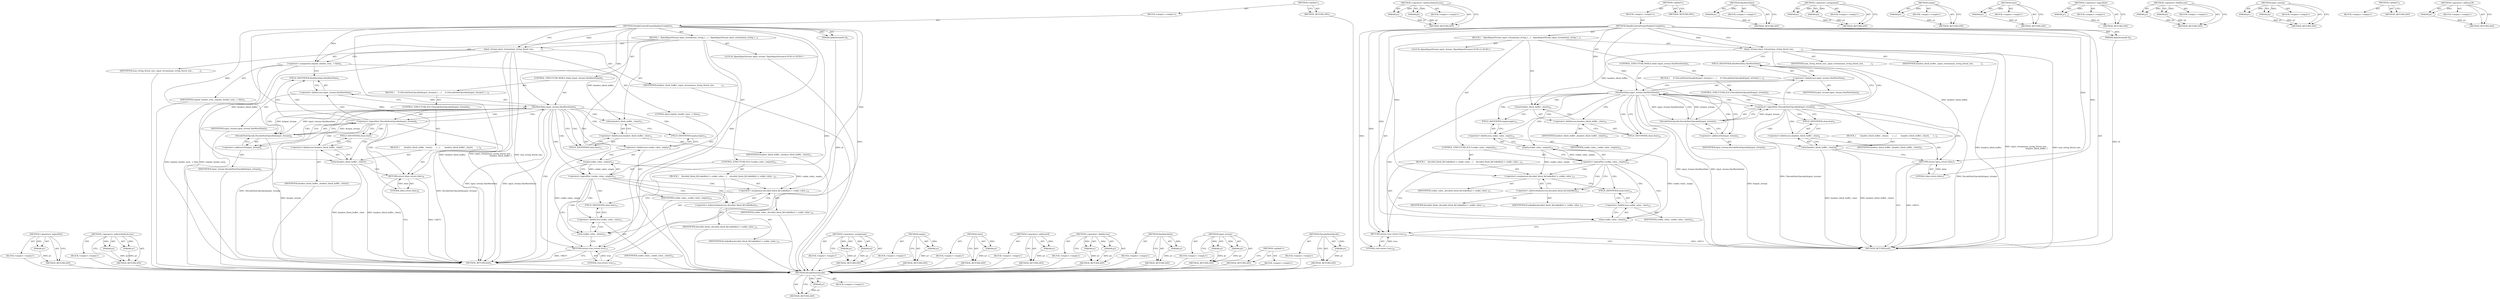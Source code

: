 digraph "DecodeNextOpcode" {
vulnerable_94 [label=<(METHOD,DecodeNextOpcode)>];
vulnerable_95 [label=<(PARAM,p1)>];
vulnerable_96 [label=<(BLOCK,&lt;empty&gt;,&lt;empty&gt;)>];
vulnerable_97 [label=<(METHOD_RETURN,ANY)>];
vulnerable_115 [label=<(METHOD,&lt;operator&gt;.indirectIndexAccess)>];
vulnerable_116 [label=<(PARAM,p1)>];
vulnerable_117 [label=<(PARAM,p2)>];
vulnerable_118 [label=<(BLOCK,&lt;empty&gt;,&lt;empty&gt;)>];
vulnerable_119 [label=<(METHOD_RETURN,ANY)>];
vulnerable_6 [label=<(METHOD,&lt;global&gt;)<SUB>1</SUB>>];
vulnerable_7 [label=<(BLOCK,&lt;empty&gt;,&lt;empty&gt;)<SUB>1</SUB>>];
vulnerable_8 [label=<(METHOD,HandleControlFrameHeadersComplete)<SUB>1</SUB>>];
vulnerable_9 [label=<(PARAM,SpdyStreamId id)<SUB>1</SUB>>];
vulnerable_10 [label=<(BLOCK,{
   HpackInputStream input_stream(max_string_l...,{
   HpackInputStream input_stream(max_string_l...)<SUB>1</SUB>>];
vulnerable_11 [label="<(LOCAL,HpackInputStream input_stream: HpackInputStream)<SUB>2</SUB>>"];
vulnerable_12 [label=<(input_stream,input_stream(max_string_literal_size_,
        ...)<SUB>2</SUB>>];
vulnerable_13 [label=<(IDENTIFIER,max_string_literal_size_,input_stream(max_string_literal_size_,
        ...)<SUB>2</SUB>>];
vulnerable_14 [label=<(IDENTIFIER,headers_block_buffer_,input_stream(max_string_literal_size_,
        ...)<SUB>3</SUB>>];
vulnerable_15 [label=<(CONTROL_STRUCTURE,WHILE,while (input_stream.HasMoreData()))<SUB>4</SUB>>];
vulnerable_16 [label=<(HasMoreData,input_stream.HasMoreData())<SUB>4</SUB>>];
vulnerable_17 [label=<(&lt;operator&gt;.fieldAccess,input_stream.HasMoreData)<SUB>4</SUB>>];
vulnerable_18 [label=<(IDENTIFIER,input_stream,input_stream.HasMoreData())<SUB>4</SUB>>];
vulnerable_19 [label=<(FIELD_IDENTIFIER,HasMoreData,HasMoreData)<SUB>4</SUB>>];
vulnerable_20 [label=<(BLOCK,{
     if (!DecodeNextOpcode(&amp;input_stream)) {
...,{
     if (!DecodeNextOpcode(&amp;input_stream)) {
...)<SUB>4</SUB>>];
vulnerable_21 [label=<(CONTROL_STRUCTURE,IF,if (!DecodeNextOpcode(&amp;input_stream)))<SUB>5</SUB>>];
vulnerable_22 [label=<(&lt;operator&gt;.logicalNot,!DecodeNextOpcode(&amp;input_stream))<SUB>5</SUB>>];
vulnerable_23 [label=<(DecodeNextOpcode,DecodeNextOpcode(&amp;input_stream))<SUB>5</SUB>>];
vulnerable_24 [label=<(&lt;operator&gt;.addressOf,&amp;input_stream)<SUB>5</SUB>>];
vulnerable_25 [label=<(IDENTIFIER,input_stream,DecodeNextOpcode(&amp;input_stream))<SUB>5</SUB>>];
vulnerable_26 [label=<(BLOCK,{
       headers_block_buffer_.clear();
      r...,{
       headers_block_buffer_.clear();
      r...)<SUB>5</SUB>>];
vulnerable_27 [label=<(clear,headers_block_buffer_.clear())<SUB>6</SUB>>];
vulnerable_28 [label=<(&lt;operator&gt;.fieldAccess,headers_block_buffer_.clear)<SUB>6</SUB>>];
vulnerable_29 [label=<(IDENTIFIER,headers_block_buffer_,headers_block_buffer_.clear())<SUB>6</SUB>>];
vulnerable_30 [label=<(FIELD_IDENTIFIER,clear,clear)<SUB>6</SUB>>];
vulnerable_31 [label=<(RETURN,return false;,return false;)<SUB>7</SUB>>];
vulnerable_32 [label=<(LITERAL,false,return false;)<SUB>7</SUB>>];
vulnerable_33 [label=<(clear,headers_block_buffer_.clear())<SUB>10</SUB>>];
vulnerable_34 [label=<(&lt;operator&gt;.fieldAccess,headers_block_buffer_.clear)<SUB>10</SUB>>];
vulnerable_35 [label=<(IDENTIFIER,headers_block_buffer_,headers_block_buffer_.clear())<SUB>10</SUB>>];
vulnerable_36 [label=<(FIELD_IDENTIFIER,clear,clear)<SUB>10</SUB>>];
vulnerable_37 [label=<(CONTROL_STRUCTURE,IF,if (!cookie_value_.empty()))<SUB>12</SUB>>];
vulnerable_38 [label=<(&lt;operator&gt;.logicalNot,!cookie_value_.empty())<SUB>12</SUB>>];
vulnerable_39 [label=<(empty,cookie_value_.empty())<SUB>12</SUB>>];
vulnerable_40 [label=<(&lt;operator&gt;.fieldAccess,cookie_value_.empty)<SUB>12</SUB>>];
vulnerable_41 [label=<(IDENTIFIER,cookie_value_,cookie_value_.empty())<SUB>12</SUB>>];
vulnerable_42 [label=<(FIELD_IDENTIFIER,empty,empty)<SUB>12</SUB>>];
vulnerable_43 [label=<(BLOCK,{
    decoded_block_[kCookieKey] = cookie_value...,{
    decoded_block_[kCookieKey] = cookie_value...)<SUB>12</SUB>>];
vulnerable_44 [label=<(&lt;operator&gt;.assignment,decoded_block_[kCookieKey] = cookie_value_)<SUB>13</SUB>>];
vulnerable_45 [label=<(&lt;operator&gt;.indirectIndexAccess,decoded_block_[kCookieKey])<SUB>13</SUB>>];
vulnerable_46 [label=<(IDENTIFIER,decoded_block_,decoded_block_[kCookieKey] = cookie_value_)<SUB>13</SUB>>];
vulnerable_47 [label=<(IDENTIFIER,kCookieKey,decoded_block_[kCookieKey] = cookie_value_)<SUB>13</SUB>>];
vulnerable_48 [label=<(IDENTIFIER,cookie_value_,decoded_block_[kCookieKey] = cookie_value_)<SUB>13</SUB>>];
vulnerable_49 [label=<(clear,cookie_value_.clear())<SUB>14</SUB>>];
vulnerable_50 [label=<(&lt;operator&gt;.fieldAccess,cookie_value_.clear)<SUB>14</SUB>>];
vulnerable_51 [label=<(IDENTIFIER,cookie_value_,cookie_value_.clear())<SUB>14</SUB>>];
vulnerable_52 [label=<(FIELD_IDENTIFIER,clear,clear)<SUB>14</SUB>>];
vulnerable_53 [label=<(RETURN,return true;,return true;)<SUB>16</SUB>>];
vulnerable_54 [label=<(LITERAL,true,return true;)<SUB>16</SUB>>];
vulnerable_55 [label=<(METHOD_RETURN,bool)<SUB>1</SUB>>];
vulnerable_57 [label=<(METHOD_RETURN,ANY)<SUB>1</SUB>>];
vulnerable_81 [label=<(METHOD,HasMoreData)>];
vulnerable_82 [label=<(PARAM,p1)>];
vulnerable_83 [label=<(BLOCK,&lt;empty&gt;,&lt;empty&gt;)>];
vulnerable_84 [label=<(METHOD_RETURN,ANY)>];
vulnerable_110 [label=<(METHOD,&lt;operator&gt;.assignment)>];
vulnerable_111 [label=<(PARAM,p1)>];
vulnerable_112 [label=<(PARAM,p2)>];
vulnerable_113 [label=<(BLOCK,&lt;empty&gt;,&lt;empty&gt;)>];
vulnerable_114 [label=<(METHOD_RETURN,ANY)>];
vulnerable_106 [label=<(METHOD,empty)>];
vulnerable_107 [label=<(PARAM,p1)>];
vulnerable_108 [label=<(BLOCK,&lt;empty&gt;,&lt;empty&gt;)>];
vulnerable_109 [label=<(METHOD_RETURN,ANY)>];
vulnerable_102 [label=<(METHOD,clear)>];
vulnerable_103 [label=<(PARAM,p1)>];
vulnerable_104 [label=<(BLOCK,&lt;empty&gt;,&lt;empty&gt;)>];
vulnerable_105 [label=<(METHOD_RETURN,ANY)>];
vulnerable_90 [label=<(METHOD,&lt;operator&gt;.logicalNot)>];
vulnerable_91 [label=<(PARAM,p1)>];
vulnerable_92 [label=<(BLOCK,&lt;empty&gt;,&lt;empty&gt;)>];
vulnerable_93 [label=<(METHOD_RETURN,ANY)>];
vulnerable_85 [label=<(METHOD,&lt;operator&gt;.fieldAccess)>];
vulnerable_86 [label=<(PARAM,p1)>];
vulnerable_87 [label=<(PARAM,p2)>];
vulnerable_88 [label=<(BLOCK,&lt;empty&gt;,&lt;empty&gt;)>];
vulnerable_89 [label=<(METHOD_RETURN,ANY)>];
vulnerable_76 [label=<(METHOD,input_stream)>];
vulnerable_77 [label=<(PARAM,p1)>];
vulnerable_78 [label=<(PARAM,p2)>];
vulnerable_79 [label=<(BLOCK,&lt;empty&gt;,&lt;empty&gt;)>];
vulnerable_80 [label=<(METHOD_RETURN,ANY)>];
vulnerable_70 [label=<(METHOD,&lt;global&gt;)<SUB>1</SUB>>];
vulnerable_71 [label=<(BLOCK,&lt;empty&gt;,&lt;empty&gt;)>];
vulnerable_72 [label=<(METHOD_RETURN,ANY)>];
vulnerable_98 [label=<(METHOD,&lt;operator&gt;.addressOf)>];
vulnerable_99 [label=<(PARAM,p1)>];
vulnerable_100 [label=<(BLOCK,&lt;empty&gt;,&lt;empty&gt;)>];
vulnerable_101 [label=<(METHOD_RETURN,ANY)>];
fixed_98 [label=<(METHOD,&lt;operator&gt;.logicalNot)>];
fixed_99 [label=<(PARAM,p1)>];
fixed_100 [label=<(BLOCK,&lt;empty&gt;,&lt;empty&gt;)>];
fixed_101 [label=<(METHOD_RETURN,ANY)>];
fixed_118 [label=<(METHOD,&lt;operator&gt;.indirectIndexAccess)>];
fixed_119 [label=<(PARAM,p1)>];
fixed_120 [label=<(PARAM,p2)>];
fixed_121 [label=<(BLOCK,&lt;empty&gt;,&lt;empty&gt;)>];
fixed_122 [label=<(METHOD_RETURN,ANY)>];
fixed_6 [label=<(METHOD,&lt;global&gt;)<SUB>1</SUB>>];
fixed_7 [label=<(BLOCK,&lt;empty&gt;,&lt;empty&gt;)<SUB>1</SUB>>];
fixed_8 [label=<(METHOD,HandleControlFrameHeadersComplete)<SUB>1</SUB>>];
fixed_9 [label=<(PARAM,SpdyStreamId id)<SUB>1</SUB>>];
fixed_10 [label=<(BLOCK,{
   HpackInputStream input_stream(max_string_l...,{
   HpackInputStream input_stream(max_string_l...)<SUB>1</SUB>>];
fixed_11 [label="<(LOCAL,HpackInputStream input_stream: HpackInputStream)<SUB>2</SUB>>"];
fixed_12 [label=<(input_stream,input_stream(max_string_literal_size_,
        ...)<SUB>2</SUB>>];
fixed_13 [label=<(IDENTIFIER,max_string_literal_size_,input_stream(max_string_literal_size_,
        ...)<SUB>2</SUB>>];
fixed_14 [label=<(IDENTIFIER,headers_block_buffer_,input_stream(max_string_literal_size_,
        ...)<SUB>3</SUB>>];
fixed_15 [label=<(&lt;operator&gt;.assignment,regular_header_seen_ = false)<SUB>4</SUB>>];
fixed_16 [label=<(IDENTIFIER,regular_header_seen_,regular_header_seen_ = false)<SUB>4</SUB>>];
fixed_17 [label=<(LITERAL,false,regular_header_seen_ = false)<SUB>4</SUB>>];
fixed_18 [label=<(CONTROL_STRUCTURE,WHILE,while (input_stream.HasMoreData()))<SUB>5</SUB>>];
fixed_19 [label=<(HasMoreData,input_stream.HasMoreData())<SUB>5</SUB>>];
fixed_20 [label=<(&lt;operator&gt;.fieldAccess,input_stream.HasMoreData)<SUB>5</SUB>>];
fixed_21 [label=<(IDENTIFIER,input_stream,input_stream.HasMoreData())<SUB>5</SUB>>];
fixed_22 [label=<(FIELD_IDENTIFIER,HasMoreData,HasMoreData)<SUB>5</SUB>>];
fixed_23 [label=<(BLOCK,{
     if (!DecodeNextOpcode(&amp;input_stream)) {
...,{
     if (!DecodeNextOpcode(&amp;input_stream)) {
...)<SUB>5</SUB>>];
fixed_24 [label=<(CONTROL_STRUCTURE,IF,if (!DecodeNextOpcode(&amp;input_stream)))<SUB>6</SUB>>];
fixed_25 [label=<(&lt;operator&gt;.logicalNot,!DecodeNextOpcode(&amp;input_stream))<SUB>6</SUB>>];
fixed_26 [label=<(DecodeNextOpcode,DecodeNextOpcode(&amp;input_stream))<SUB>6</SUB>>];
fixed_27 [label=<(&lt;operator&gt;.addressOf,&amp;input_stream)<SUB>6</SUB>>];
fixed_28 [label=<(IDENTIFIER,input_stream,DecodeNextOpcode(&amp;input_stream))<SUB>6</SUB>>];
fixed_29 [label=<(BLOCK,{
       headers_block_buffer_.clear();
      r...,{
       headers_block_buffer_.clear();
      r...)<SUB>6</SUB>>];
fixed_30 [label=<(clear,headers_block_buffer_.clear())<SUB>7</SUB>>];
fixed_31 [label=<(&lt;operator&gt;.fieldAccess,headers_block_buffer_.clear)<SUB>7</SUB>>];
fixed_32 [label=<(IDENTIFIER,headers_block_buffer_,headers_block_buffer_.clear())<SUB>7</SUB>>];
fixed_33 [label=<(FIELD_IDENTIFIER,clear,clear)<SUB>7</SUB>>];
fixed_34 [label=<(RETURN,return false;,return false;)<SUB>8</SUB>>];
fixed_35 [label=<(LITERAL,false,return false;)<SUB>8</SUB>>];
fixed_36 [label=<(clear,headers_block_buffer_.clear())<SUB>11</SUB>>];
fixed_37 [label=<(&lt;operator&gt;.fieldAccess,headers_block_buffer_.clear)<SUB>11</SUB>>];
fixed_38 [label=<(IDENTIFIER,headers_block_buffer_,headers_block_buffer_.clear())<SUB>11</SUB>>];
fixed_39 [label=<(FIELD_IDENTIFIER,clear,clear)<SUB>11</SUB>>];
fixed_40 [label=<(CONTROL_STRUCTURE,IF,if (!cookie_value_.empty()))<SUB>13</SUB>>];
fixed_41 [label=<(&lt;operator&gt;.logicalNot,!cookie_value_.empty())<SUB>13</SUB>>];
fixed_42 [label=<(empty,cookie_value_.empty())<SUB>13</SUB>>];
fixed_43 [label=<(&lt;operator&gt;.fieldAccess,cookie_value_.empty)<SUB>13</SUB>>];
fixed_44 [label=<(IDENTIFIER,cookie_value_,cookie_value_.empty())<SUB>13</SUB>>];
fixed_45 [label=<(FIELD_IDENTIFIER,empty,empty)<SUB>13</SUB>>];
fixed_46 [label=<(BLOCK,{
    decoded_block_[kCookieKey] = cookie_value...,{
    decoded_block_[kCookieKey] = cookie_value...)<SUB>13</SUB>>];
fixed_47 [label=<(&lt;operator&gt;.assignment,decoded_block_[kCookieKey] = cookie_value_)<SUB>14</SUB>>];
fixed_48 [label=<(&lt;operator&gt;.indirectIndexAccess,decoded_block_[kCookieKey])<SUB>14</SUB>>];
fixed_49 [label=<(IDENTIFIER,decoded_block_,decoded_block_[kCookieKey] = cookie_value_)<SUB>14</SUB>>];
fixed_50 [label=<(IDENTIFIER,kCookieKey,decoded_block_[kCookieKey] = cookie_value_)<SUB>14</SUB>>];
fixed_51 [label=<(IDENTIFIER,cookie_value_,decoded_block_[kCookieKey] = cookie_value_)<SUB>14</SUB>>];
fixed_52 [label=<(clear,cookie_value_.clear())<SUB>15</SUB>>];
fixed_53 [label=<(&lt;operator&gt;.fieldAccess,cookie_value_.clear)<SUB>15</SUB>>];
fixed_54 [label=<(IDENTIFIER,cookie_value_,cookie_value_.clear())<SUB>15</SUB>>];
fixed_55 [label=<(FIELD_IDENTIFIER,clear,clear)<SUB>15</SUB>>];
fixed_56 [label=<(RETURN,return true;,return true;)<SUB>17</SUB>>];
fixed_57 [label=<(LITERAL,true,return true;)<SUB>17</SUB>>];
fixed_58 [label=<(METHOD_RETURN,bool)<SUB>1</SUB>>];
fixed_60 [label=<(METHOD_RETURN,ANY)<SUB>1</SUB>>];
fixed_84 [label=<(METHOD,&lt;operator&gt;.assignment)>];
fixed_85 [label=<(PARAM,p1)>];
fixed_86 [label=<(PARAM,p2)>];
fixed_87 [label=<(BLOCK,&lt;empty&gt;,&lt;empty&gt;)>];
fixed_88 [label=<(METHOD_RETURN,ANY)>];
fixed_114 [label=<(METHOD,empty)>];
fixed_115 [label=<(PARAM,p1)>];
fixed_116 [label=<(BLOCK,&lt;empty&gt;,&lt;empty&gt;)>];
fixed_117 [label=<(METHOD_RETURN,ANY)>];
fixed_110 [label=<(METHOD,clear)>];
fixed_111 [label=<(PARAM,p1)>];
fixed_112 [label=<(BLOCK,&lt;empty&gt;,&lt;empty&gt;)>];
fixed_113 [label=<(METHOD_RETURN,ANY)>];
fixed_106 [label=<(METHOD,&lt;operator&gt;.addressOf)>];
fixed_107 [label=<(PARAM,p1)>];
fixed_108 [label=<(BLOCK,&lt;empty&gt;,&lt;empty&gt;)>];
fixed_109 [label=<(METHOD_RETURN,ANY)>];
fixed_93 [label=<(METHOD,&lt;operator&gt;.fieldAccess)>];
fixed_94 [label=<(PARAM,p1)>];
fixed_95 [label=<(PARAM,p2)>];
fixed_96 [label=<(BLOCK,&lt;empty&gt;,&lt;empty&gt;)>];
fixed_97 [label=<(METHOD_RETURN,ANY)>];
fixed_89 [label=<(METHOD,HasMoreData)>];
fixed_90 [label=<(PARAM,p1)>];
fixed_91 [label=<(BLOCK,&lt;empty&gt;,&lt;empty&gt;)>];
fixed_92 [label=<(METHOD_RETURN,ANY)>];
fixed_79 [label=<(METHOD,input_stream)>];
fixed_80 [label=<(PARAM,p1)>];
fixed_81 [label=<(PARAM,p2)>];
fixed_82 [label=<(BLOCK,&lt;empty&gt;,&lt;empty&gt;)>];
fixed_83 [label=<(METHOD_RETURN,ANY)>];
fixed_73 [label=<(METHOD,&lt;global&gt;)<SUB>1</SUB>>];
fixed_74 [label=<(BLOCK,&lt;empty&gt;,&lt;empty&gt;)>];
fixed_75 [label=<(METHOD_RETURN,ANY)>];
fixed_102 [label=<(METHOD,DecodeNextOpcode)>];
fixed_103 [label=<(PARAM,p1)>];
fixed_104 [label=<(BLOCK,&lt;empty&gt;,&lt;empty&gt;)>];
fixed_105 [label=<(METHOD_RETURN,ANY)>];
vulnerable_94 -> vulnerable_95  [key=0, label="AST: "];
vulnerable_94 -> vulnerable_95  [key=1, label="DDG: "];
vulnerable_94 -> vulnerable_96  [key=0, label="AST: "];
vulnerable_94 -> vulnerable_97  [key=0, label="AST: "];
vulnerable_94 -> vulnerable_97  [key=1, label="CFG: "];
vulnerable_95 -> vulnerable_97  [key=0, label="DDG: p1"];
vulnerable_115 -> vulnerable_116  [key=0, label="AST: "];
vulnerable_115 -> vulnerable_116  [key=1, label="DDG: "];
vulnerable_115 -> vulnerable_118  [key=0, label="AST: "];
vulnerable_115 -> vulnerable_117  [key=0, label="AST: "];
vulnerable_115 -> vulnerable_117  [key=1, label="DDG: "];
vulnerable_115 -> vulnerable_119  [key=0, label="AST: "];
vulnerable_115 -> vulnerable_119  [key=1, label="CFG: "];
vulnerable_116 -> vulnerable_119  [key=0, label="DDG: p1"];
vulnerable_117 -> vulnerable_119  [key=0, label="DDG: p2"];
vulnerable_6 -> vulnerable_7  [key=0, label="AST: "];
vulnerable_6 -> vulnerable_57  [key=0, label="AST: "];
vulnerable_6 -> vulnerable_57  [key=1, label="CFG: "];
vulnerable_7 -> vulnerable_8  [key=0, label="AST: "];
vulnerable_8 -> vulnerable_9  [key=0, label="AST: "];
vulnerable_8 -> vulnerable_9  [key=1, label="DDG: "];
vulnerable_8 -> vulnerable_10  [key=0, label="AST: "];
vulnerable_8 -> vulnerable_55  [key=0, label="AST: "];
vulnerable_8 -> vulnerable_12  [key=0, label="CFG: "];
vulnerable_8 -> vulnerable_12  [key=1, label="DDG: "];
vulnerable_8 -> vulnerable_53  [key=0, label="DDG: "];
vulnerable_8 -> vulnerable_54  [key=0, label="DDG: "];
vulnerable_8 -> vulnerable_16  [key=0, label="DDG: "];
vulnerable_8 -> vulnerable_44  [key=0, label="DDG: "];
vulnerable_8 -> vulnerable_49  [key=0, label="DDG: "];
vulnerable_8 -> vulnerable_31  [key=0, label="DDG: "];
vulnerable_8 -> vulnerable_23  [key=0, label="DDG: "];
vulnerable_8 -> vulnerable_32  [key=0, label="DDG: "];
vulnerable_9 -> vulnerable_55  [key=0, label="DDG: id"];
vulnerable_10 -> vulnerable_11  [key=0, label="AST: "];
vulnerable_10 -> vulnerable_12  [key=0, label="AST: "];
vulnerable_10 -> vulnerable_15  [key=0, label="AST: "];
vulnerable_10 -> vulnerable_33  [key=0, label="AST: "];
vulnerable_10 -> vulnerable_37  [key=0, label="AST: "];
vulnerable_10 -> vulnerable_53  [key=0, label="AST: "];
vulnerable_12 -> vulnerable_13  [key=0, label="AST: "];
vulnerable_12 -> vulnerable_14  [key=0, label="AST: "];
vulnerable_12 -> vulnerable_19  [key=0, label="CFG: "];
vulnerable_12 -> vulnerable_55  [key=0, label="DDG: headers_block_buffer_"];
vulnerable_12 -> vulnerable_55  [key=1, label="DDG: input_stream(max_string_literal_size_,
                                 headers_block_buffer_)"];
vulnerable_12 -> vulnerable_55  [key=2, label="DDG: max_string_literal_size_"];
vulnerable_12 -> vulnerable_33  [key=0, label="DDG: headers_block_buffer_"];
vulnerable_12 -> vulnerable_27  [key=0, label="DDG: headers_block_buffer_"];
vulnerable_15 -> vulnerable_16  [key=0, label="AST: "];
vulnerable_15 -> vulnerable_20  [key=0, label="AST: "];
vulnerable_16 -> vulnerable_17  [key=0, label="AST: "];
vulnerable_16 -> vulnerable_24  [key=0, label="CFG: "];
vulnerable_16 -> vulnerable_24  [key=1, label="CDG: "];
vulnerable_16 -> vulnerable_36  [key=0, label="CFG: "];
vulnerable_16 -> vulnerable_36  [key=1, label="CDG: "];
vulnerable_16 -> vulnerable_55  [key=0, label="DDG: input_stream.HasMoreData"];
vulnerable_16 -> vulnerable_55  [key=1, label="DDG: input_stream.HasMoreData()"];
vulnerable_16 -> vulnerable_23  [key=0, label="DDG: input_stream.HasMoreData"];
vulnerable_16 -> vulnerable_23  [key=1, label="CDG: "];
vulnerable_16 -> vulnerable_34  [key=0, label="CDG: "];
vulnerable_16 -> vulnerable_33  [key=0, label="CDG: "];
vulnerable_16 -> vulnerable_42  [key=0, label="CDG: "];
vulnerable_16 -> vulnerable_53  [key=0, label="CDG: "];
vulnerable_16 -> vulnerable_38  [key=0, label="CDG: "];
vulnerable_16 -> vulnerable_22  [key=0, label="CDG: "];
vulnerable_16 -> vulnerable_40  [key=0, label="CDG: "];
vulnerable_16 -> vulnerable_39  [key=0, label="CDG: "];
vulnerable_17 -> vulnerable_18  [key=0, label="AST: "];
vulnerable_17 -> vulnerable_19  [key=0, label="AST: "];
vulnerable_17 -> vulnerable_16  [key=0, label="CFG: "];
vulnerable_19 -> vulnerable_17  [key=0, label="CFG: "];
vulnerable_20 -> vulnerable_21  [key=0, label="AST: "];
vulnerable_21 -> vulnerable_22  [key=0, label="AST: "];
vulnerable_21 -> vulnerable_26  [key=0, label="AST: "];
vulnerable_22 -> vulnerable_23  [key=0, label="AST: "];
vulnerable_22 -> vulnerable_19  [key=0, label="CFG: "];
vulnerable_22 -> vulnerable_19  [key=1, label="CDG: "];
vulnerable_22 -> vulnerable_30  [key=0, label="CFG: "];
vulnerable_22 -> vulnerable_30  [key=1, label="CDG: "];
vulnerable_22 -> vulnerable_55  [key=0, label="DDG: DecodeNextOpcode(&amp;input_stream)"];
vulnerable_22 -> vulnerable_55  [key=1, label="DDG: !DecodeNextOpcode(&amp;input_stream)"];
vulnerable_22 -> vulnerable_16  [key=0, label="CDG: "];
vulnerable_22 -> vulnerable_17  [key=0, label="CDG: "];
vulnerable_22 -> vulnerable_28  [key=0, label="CDG: "];
vulnerable_22 -> vulnerable_27  [key=0, label="CDG: "];
vulnerable_22 -> vulnerable_31  [key=0, label="CDG: "];
vulnerable_23 -> vulnerable_24  [key=0, label="AST: "];
vulnerable_23 -> vulnerable_22  [key=0, label="CFG: "];
vulnerable_23 -> vulnerable_22  [key=1, label="DDG: &amp;input_stream"];
vulnerable_23 -> vulnerable_55  [key=0, label="DDG: &amp;input_stream"];
vulnerable_23 -> vulnerable_16  [key=0, label="DDG: &amp;input_stream"];
vulnerable_24 -> vulnerable_25  [key=0, label="AST: "];
vulnerable_24 -> vulnerable_23  [key=0, label="CFG: "];
vulnerable_26 -> vulnerable_27  [key=0, label="AST: "];
vulnerable_26 -> vulnerable_31  [key=0, label="AST: "];
vulnerable_27 -> vulnerable_28  [key=0, label="AST: "];
vulnerable_27 -> vulnerable_31  [key=0, label="CFG: "];
vulnerable_27 -> vulnerable_55  [key=0, label="DDG: headers_block_buffer_.clear"];
vulnerable_27 -> vulnerable_55  [key=1, label="DDG: headers_block_buffer_.clear()"];
vulnerable_28 -> vulnerable_29  [key=0, label="AST: "];
vulnerable_28 -> vulnerable_30  [key=0, label="AST: "];
vulnerable_28 -> vulnerable_27  [key=0, label="CFG: "];
vulnerable_30 -> vulnerable_28  [key=0, label="CFG: "];
vulnerable_31 -> vulnerable_32  [key=0, label="AST: "];
vulnerable_31 -> vulnerable_55  [key=0, label="CFG: "];
vulnerable_31 -> vulnerable_55  [key=1, label="DDG: &lt;RET&gt;"];
vulnerable_32 -> vulnerable_31  [key=0, label="DDG: false"];
vulnerable_33 -> vulnerable_34  [key=0, label="AST: "];
vulnerable_33 -> vulnerable_42  [key=0, label="CFG: "];
vulnerable_34 -> vulnerable_35  [key=0, label="AST: "];
vulnerable_34 -> vulnerable_36  [key=0, label="AST: "];
vulnerable_34 -> vulnerable_33  [key=0, label="CFG: "];
vulnerable_36 -> vulnerable_34  [key=0, label="CFG: "];
vulnerable_37 -> vulnerable_38  [key=0, label="AST: "];
vulnerable_37 -> vulnerable_43  [key=0, label="AST: "];
vulnerable_38 -> vulnerable_39  [key=0, label="AST: "];
vulnerable_38 -> vulnerable_45  [key=0, label="CFG: "];
vulnerable_38 -> vulnerable_45  [key=1, label="CDG: "];
vulnerable_38 -> vulnerable_53  [key=0, label="CFG: "];
vulnerable_38 -> vulnerable_49  [key=0, label="CDG: "];
vulnerable_38 -> vulnerable_52  [key=0, label="CDG: "];
vulnerable_38 -> vulnerable_50  [key=0, label="CDG: "];
vulnerable_38 -> vulnerable_44  [key=0, label="CDG: "];
vulnerable_39 -> vulnerable_40  [key=0, label="AST: "];
vulnerable_39 -> vulnerable_38  [key=0, label="CFG: "];
vulnerable_39 -> vulnerable_38  [key=1, label="DDG: cookie_value_.empty"];
vulnerable_39 -> vulnerable_44  [key=0, label="DDG: cookie_value_.empty"];
vulnerable_39 -> vulnerable_49  [key=0, label="DDG: cookie_value_.empty"];
vulnerable_40 -> vulnerable_41  [key=0, label="AST: "];
vulnerable_40 -> vulnerable_42  [key=0, label="AST: "];
vulnerable_40 -> vulnerable_39  [key=0, label="CFG: "];
vulnerable_42 -> vulnerable_40  [key=0, label="CFG: "];
vulnerable_43 -> vulnerable_44  [key=0, label="AST: "];
vulnerable_43 -> vulnerable_49  [key=0, label="AST: "];
vulnerable_44 -> vulnerable_45  [key=0, label="AST: "];
vulnerable_44 -> vulnerable_48  [key=0, label="AST: "];
vulnerable_44 -> vulnerable_52  [key=0, label="CFG: "];
vulnerable_45 -> vulnerable_46  [key=0, label="AST: "];
vulnerable_45 -> vulnerable_47  [key=0, label="AST: "];
vulnerable_45 -> vulnerable_44  [key=0, label="CFG: "];
vulnerable_49 -> vulnerable_50  [key=0, label="AST: "];
vulnerable_49 -> vulnerable_53  [key=0, label="CFG: "];
vulnerable_50 -> vulnerable_51  [key=0, label="AST: "];
vulnerable_50 -> vulnerable_52  [key=0, label="AST: "];
vulnerable_50 -> vulnerable_49  [key=0, label="CFG: "];
vulnerable_52 -> vulnerable_50  [key=0, label="CFG: "];
vulnerable_53 -> vulnerable_54  [key=0, label="AST: "];
vulnerable_53 -> vulnerable_55  [key=0, label="CFG: "];
vulnerable_53 -> vulnerable_55  [key=1, label="DDG: &lt;RET&gt;"];
vulnerable_54 -> vulnerable_53  [key=0, label="DDG: true"];
vulnerable_81 -> vulnerable_82  [key=0, label="AST: "];
vulnerable_81 -> vulnerable_82  [key=1, label="DDG: "];
vulnerable_81 -> vulnerable_83  [key=0, label="AST: "];
vulnerable_81 -> vulnerable_84  [key=0, label="AST: "];
vulnerable_81 -> vulnerable_84  [key=1, label="CFG: "];
vulnerable_82 -> vulnerable_84  [key=0, label="DDG: p1"];
vulnerable_110 -> vulnerable_111  [key=0, label="AST: "];
vulnerable_110 -> vulnerable_111  [key=1, label="DDG: "];
vulnerable_110 -> vulnerable_113  [key=0, label="AST: "];
vulnerable_110 -> vulnerable_112  [key=0, label="AST: "];
vulnerable_110 -> vulnerable_112  [key=1, label="DDG: "];
vulnerable_110 -> vulnerable_114  [key=0, label="AST: "];
vulnerable_110 -> vulnerable_114  [key=1, label="CFG: "];
vulnerable_111 -> vulnerable_114  [key=0, label="DDG: p1"];
vulnerable_112 -> vulnerable_114  [key=0, label="DDG: p2"];
vulnerable_106 -> vulnerable_107  [key=0, label="AST: "];
vulnerable_106 -> vulnerable_107  [key=1, label="DDG: "];
vulnerable_106 -> vulnerable_108  [key=0, label="AST: "];
vulnerable_106 -> vulnerable_109  [key=0, label="AST: "];
vulnerable_106 -> vulnerable_109  [key=1, label="CFG: "];
vulnerable_107 -> vulnerable_109  [key=0, label="DDG: p1"];
vulnerable_102 -> vulnerable_103  [key=0, label="AST: "];
vulnerable_102 -> vulnerable_103  [key=1, label="DDG: "];
vulnerable_102 -> vulnerable_104  [key=0, label="AST: "];
vulnerable_102 -> vulnerable_105  [key=0, label="AST: "];
vulnerable_102 -> vulnerable_105  [key=1, label="CFG: "];
vulnerable_103 -> vulnerable_105  [key=0, label="DDG: p1"];
vulnerable_90 -> vulnerable_91  [key=0, label="AST: "];
vulnerable_90 -> vulnerable_91  [key=1, label="DDG: "];
vulnerable_90 -> vulnerable_92  [key=0, label="AST: "];
vulnerable_90 -> vulnerable_93  [key=0, label="AST: "];
vulnerable_90 -> vulnerable_93  [key=1, label="CFG: "];
vulnerable_91 -> vulnerable_93  [key=0, label="DDG: p1"];
vulnerable_85 -> vulnerable_86  [key=0, label="AST: "];
vulnerable_85 -> vulnerable_86  [key=1, label="DDG: "];
vulnerable_85 -> vulnerable_88  [key=0, label="AST: "];
vulnerable_85 -> vulnerable_87  [key=0, label="AST: "];
vulnerable_85 -> vulnerable_87  [key=1, label="DDG: "];
vulnerable_85 -> vulnerable_89  [key=0, label="AST: "];
vulnerable_85 -> vulnerable_89  [key=1, label="CFG: "];
vulnerable_86 -> vulnerable_89  [key=0, label="DDG: p1"];
vulnerable_87 -> vulnerable_89  [key=0, label="DDG: p2"];
vulnerable_76 -> vulnerable_77  [key=0, label="AST: "];
vulnerable_76 -> vulnerable_77  [key=1, label="DDG: "];
vulnerable_76 -> vulnerable_79  [key=0, label="AST: "];
vulnerable_76 -> vulnerable_78  [key=0, label="AST: "];
vulnerable_76 -> vulnerable_78  [key=1, label="DDG: "];
vulnerable_76 -> vulnerable_80  [key=0, label="AST: "];
vulnerable_76 -> vulnerable_80  [key=1, label="CFG: "];
vulnerable_77 -> vulnerable_80  [key=0, label="DDG: p1"];
vulnerable_78 -> vulnerable_80  [key=0, label="DDG: p2"];
vulnerable_70 -> vulnerable_71  [key=0, label="AST: "];
vulnerable_70 -> vulnerable_72  [key=0, label="AST: "];
vulnerable_70 -> vulnerable_72  [key=1, label="CFG: "];
vulnerable_98 -> vulnerable_99  [key=0, label="AST: "];
vulnerable_98 -> vulnerable_99  [key=1, label="DDG: "];
vulnerable_98 -> vulnerable_100  [key=0, label="AST: "];
vulnerable_98 -> vulnerable_101  [key=0, label="AST: "];
vulnerable_98 -> vulnerable_101  [key=1, label="CFG: "];
vulnerable_99 -> vulnerable_101  [key=0, label="DDG: p1"];
fixed_98 -> fixed_99  [key=0, label="AST: "];
fixed_98 -> fixed_99  [key=1, label="DDG: "];
fixed_98 -> fixed_100  [key=0, label="AST: "];
fixed_98 -> fixed_101  [key=0, label="AST: "];
fixed_98 -> fixed_101  [key=1, label="CFG: "];
fixed_99 -> fixed_101  [key=0, label="DDG: p1"];
fixed_100 -> vulnerable_94  [key=0];
fixed_101 -> vulnerable_94  [key=0];
fixed_118 -> fixed_119  [key=0, label="AST: "];
fixed_118 -> fixed_119  [key=1, label="DDG: "];
fixed_118 -> fixed_121  [key=0, label="AST: "];
fixed_118 -> fixed_120  [key=0, label="AST: "];
fixed_118 -> fixed_120  [key=1, label="DDG: "];
fixed_118 -> fixed_122  [key=0, label="AST: "];
fixed_118 -> fixed_122  [key=1, label="CFG: "];
fixed_119 -> fixed_122  [key=0, label="DDG: p1"];
fixed_120 -> fixed_122  [key=0, label="DDG: p2"];
fixed_121 -> vulnerable_94  [key=0];
fixed_122 -> vulnerable_94  [key=0];
fixed_6 -> fixed_7  [key=0, label="AST: "];
fixed_6 -> fixed_60  [key=0, label="AST: "];
fixed_6 -> fixed_60  [key=1, label="CFG: "];
fixed_7 -> fixed_8  [key=0, label="AST: "];
fixed_8 -> fixed_9  [key=0, label="AST: "];
fixed_8 -> fixed_9  [key=1, label="DDG: "];
fixed_8 -> fixed_10  [key=0, label="AST: "];
fixed_8 -> fixed_58  [key=0, label="AST: "];
fixed_8 -> fixed_12  [key=0, label="CFG: "];
fixed_8 -> fixed_12  [key=1, label="DDG: "];
fixed_8 -> fixed_15  [key=0, label="DDG: "];
fixed_8 -> fixed_56  [key=0, label="DDG: "];
fixed_8 -> fixed_57  [key=0, label="DDG: "];
fixed_8 -> fixed_19  [key=0, label="DDG: "];
fixed_8 -> fixed_47  [key=0, label="DDG: "];
fixed_8 -> fixed_52  [key=0, label="DDG: "];
fixed_8 -> fixed_34  [key=0, label="DDG: "];
fixed_8 -> fixed_26  [key=0, label="DDG: "];
fixed_8 -> fixed_35  [key=0, label="DDG: "];
fixed_9 -> fixed_58  [key=0, label="DDG: id"];
fixed_10 -> fixed_11  [key=0, label="AST: "];
fixed_10 -> fixed_12  [key=0, label="AST: "];
fixed_10 -> fixed_15  [key=0, label="AST: "];
fixed_10 -> fixed_18  [key=0, label="AST: "];
fixed_10 -> fixed_36  [key=0, label="AST: "];
fixed_10 -> fixed_40  [key=0, label="AST: "];
fixed_10 -> fixed_56  [key=0, label="AST: "];
fixed_11 -> vulnerable_94  [key=0];
fixed_12 -> fixed_13  [key=0, label="AST: "];
fixed_12 -> fixed_14  [key=0, label="AST: "];
fixed_12 -> fixed_15  [key=0, label="CFG: "];
fixed_12 -> fixed_58  [key=0, label="DDG: headers_block_buffer_"];
fixed_12 -> fixed_58  [key=1, label="DDG: input_stream(max_string_literal_size_,
                                 headers_block_buffer_)"];
fixed_12 -> fixed_58  [key=2, label="DDG: max_string_literal_size_"];
fixed_12 -> fixed_36  [key=0, label="DDG: headers_block_buffer_"];
fixed_12 -> fixed_30  [key=0, label="DDG: headers_block_buffer_"];
fixed_13 -> vulnerable_94  [key=0];
fixed_14 -> vulnerable_94  [key=0];
fixed_15 -> fixed_16  [key=0, label="AST: "];
fixed_15 -> fixed_17  [key=0, label="AST: "];
fixed_15 -> fixed_22  [key=0, label="CFG: "];
fixed_15 -> fixed_58  [key=0, label="DDG: regular_header_seen_ = false"];
fixed_15 -> fixed_58  [key=1, label="DDG: regular_header_seen_"];
fixed_16 -> vulnerable_94  [key=0];
fixed_17 -> vulnerable_94  [key=0];
fixed_18 -> fixed_19  [key=0, label="AST: "];
fixed_18 -> fixed_23  [key=0, label="AST: "];
fixed_19 -> fixed_20  [key=0, label="AST: "];
fixed_19 -> fixed_27  [key=0, label="CFG: "];
fixed_19 -> fixed_27  [key=1, label="CDG: "];
fixed_19 -> fixed_39  [key=0, label="CFG: "];
fixed_19 -> fixed_39  [key=1, label="CDG: "];
fixed_19 -> fixed_58  [key=0, label="DDG: input_stream.HasMoreData"];
fixed_19 -> fixed_58  [key=1, label="DDG: input_stream.HasMoreData()"];
fixed_19 -> fixed_26  [key=0, label="DDG: input_stream.HasMoreData"];
fixed_19 -> fixed_26  [key=1, label="CDG: "];
fixed_19 -> fixed_42  [key=0, label="CDG: "];
fixed_19 -> fixed_36  [key=0, label="CDG: "];
fixed_19 -> fixed_37  [key=0, label="CDG: "];
fixed_19 -> fixed_25  [key=0, label="CDG: "];
fixed_19 -> fixed_56  [key=0, label="CDG: "];
fixed_19 -> fixed_41  [key=0, label="CDG: "];
fixed_19 -> fixed_45  [key=0, label="CDG: "];
fixed_19 -> fixed_43  [key=0, label="CDG: "];
fixed_20 -> fixed_21  [key=0, label="AST: "];
fixed_20 -> fixed_22  [key=0, label="AST: "];
fixed_20 -> fixed_19  [key=0, label="CFG: "];
fixed_21 -> vulnerable_94  [key=0];
fixed_22 -> fixed_20  [key=0, label="CFG: "];
fixed_23 -> fixed_24  [key=0, label="AST: "];
fixed_24 -> fixed_25  [key=0, label="AST: "];
fixed_24 -> fixed_29  [key=0, label="AST: "];
fixed_25 -> fixed_26  [key=0, label="AST: "];
fixed_25 -> fixed_22  [key=0, label="CFG: "];
fixed_25 -> fixed_22  [key=1, label="CDG: "];
fixed_25 -> fixed_33  [key=0, label="CFG: "];
fixed_25 -> fixed_33  [key=1, label="CDG: "];
fixed_25 -> fixed_58  [key=0, label="DDG: DecodeNextOpcode(&amp;input_stream)"];
fixed_25 -> fixed_58  [key=1, label="DDG: !DecodeNextOpcode(&amp;input_stream)"];
fixed_25 -> fixed_30  [key=0, label="CDG: "];
fixed_25 -> fixed_34  [key=0, label="CDG: "];
fixed_25 -> fixed_19  [key=0, label="CDG: "];
fixed_25 -> fixed_20  [key=0, label="CDG: "];
fixed_25 -> fixed_31  [key=0, label="CDG: "];
fixed_26 -> fixed_27  [key=0, label="AST: "];
fixed_26 -> fixed_25  [key=0, label="CFG: "];
fixed_26 -> fixed_25  [key=1, label="DDG: &amp;input_stream"];
fixed_26 -> fixed_58  [key=0, label="DDG: &amp;input_stream"];
fixed_26 -> fixed_19  [key=0, label="DDG: &amp;input_stream"];
fixed_27 -> fixed_28  [key=0, label="AST: "];
fixed_27 -> fixed_26  [key=0, label="CFG: "];
fixed_28 -> vulnerable_94  [key=0];
fixed_29 -> fixed_30  [key=0, label="AST: "];
fixed_29 -> fixed_34  [key=0, label="AST: "];
fixed_30 -> fixed_31  [key=0, label="AST: "];
fixed_30 -> fixed_34  [key=0, label="CFG: "];
fixed_30 -> fixed_58  [key=0, label="DDG: headers_block_buffer_.clear"];
fixed_30 -> fixed_58  [key=1, label="DDG: headers_block_buffer_.clear()"];
fixed_31 -> fixed_32  [key=0, label="AST: "];
fixed_31 -> fixed_33  [key=0, label="AST: "];
fixed_31 -> fixed_30  [key=0, label="CFG: "];
fixed_32 -> vulnerable_94  [key=0];
fixed_33 -> fixed_31  [key=0, label="CFG: "];
fixed_34 -> fixed_35  [key=0, label="AST: "];
fixed_34 -> fixed_58  [key=0, label="CFG: "];
fixed_34 -> fixed_58  [key=1, label="DDG: &lt;RET&gt;"];
fixed_35 -> fixed_34  [key=0, label="DDG: false"];
fixed_36 -> fixed_37  [key=0, label="AST: "];
fixed_36 -> fixed_45  [key=0, label="CFG: "];
fixed_37 -> fixed_38  [key=0, label="AST: "];
fixed_37 -> fixed_39  [key=0, label="AST: "];
fixed_37 -> fixed_36  [key=0, label="CFG: "];
fixed_38 -> vulnerable_94  [key=0];
fixed_39 -> fixed_37  [key=0, label="CFG: "];
fixed_40 -> fixed_41  [key=0, label="AST: "];
fixed_40 -> fixed_46  [key=0, label="AST: "];
fixed_41 -> fixed_42  [key=0, label="AST: "];
fixed_41 -> fixed_48  [key=0, label="CFG: "];
fixed_41 -> fixed_48  [key=1, label="CDG: "];
fixed_41 -> fixed_56  [key=0, label="CFG: "];
fixed_41 -> fixed_47  [key=0, label="CDG: "];
fixed_41 -> fixed_52  [key=0, label="CDG: "];
fixed_41 -> fixed_53  [key=0, label="CDG: "];
fixed_41 -> fixed_55  [key=0, label="CDG: "];
fixed_42 -> fixed_43  [key=0, label="AST: "];
fixed_42 -> fixed_41  [key=0, label="CFG: "];
fixed_42 -> fixed_41  [key=1, label="DDG: cookie_value_.empty"];
fixed_42 -> fixed_47  [key=0, label="DDG: cookie_value_.empty"];
fixed_42 -> fixed_52  [key=0, label="DDG: cookie_value_.empty"];
fixed_43 -> fixed_44  [key=0, label="AST: "];
fixed_43 -> fixed_45  [key=0, label="AST: "];
fixed_43 -> fixed_42  [key=0, label="CFG: "];
fixed_44 -> vulnerable_94  [key=0];
fixed_45 -> fixed_43  [key=0, label="CFG: "];
fixed_46 -> fixed_47  [key=0, label="AST: "];
fixed_46 -> fixed_52  [key=0, label="AST: "];
fixed_47 -> fixed_48  [key=0, label="AST: "];
fixed_47 -> fixed_51  [key=0, label="AST: "];
fixed_47 -> fixed_55  [key=0, label="CFG: "];
fixed_48 -> fixed_49  [key=0, label="AST: "];
fixed_48 -> fixed_50  [key=0, label="AST: "];
fixed_48 -> fixed_47  [key=0, label="CFG: "];
fixed_49 -> vulnerable_94  [key=0];
fixed_50 -> vulnerable_94  [key=0];
fixed_51 -> vulnerable_94  [key=0];
fixed_52 -> fixed_53  [key=0, label="AST: "];
fixed_52 -> fixed_56  [key=0, label="CFG: "];
fixed_53 -> fixed_54  [key=0, label="AST: "];
fixed_53 -> fixed_55  [key=0, label="AST: "];
fixed_53 -> fixed_52  [key=0, label="CFG: "];
fixed_54 -> vulnerable_94  [key=0];
fixed_55 -> fixed_53  [key=0, label="CFG: "];
fixed_56 -> fixed_57  [key=0, label="AST: "];
fixed_56 -> fixed_58  [key=0, label="CFG: "];
fixed_56 -> fixed_58  [key=1, label="DDG: &lt;RET&gt;"];
fixed_57 -> fixed_56  [key=0, label="DDG: true"];
fixed_58 -> vulnerable_94  [key=0];
fixed_60 -> vulnerable_94  [key=0];
fixed_84 -> fixed_85  [key=0, label="AST: "];
fixed_84 -> fixed_85  [key=1, label="DDG: "];
fixed_84 -> fixed_87  [key=0, label="AST: "];
fixed_84 -> fixed_86  [key=0, label="AST: "];
fixed_84 -> fixed_86  [key=1, label="DDG: "];
fixed_84 -> fixed_88  [key=0, label="AST: "];
fixed_84 -> fixed_88  [key=1, label="CFG: "];
fixed_85 -> fixed_88  [key=0, label="DDG: p1"];
fixed_86 -> fixed_88  [key=0, label="DDG: p2"];
fixed_87 -> vulnerable_94  [key=0];
fixed_88 -> vulnerable_94  [key=0];
fixed_114 -> fixed_115  [key=0, label="AST: "];
fixed_114 -> fixed_115  [key=1, label="DDG: "];
fixed_114 -> fixed_116  [key=0, label="AST: "];
fixed_114 -> fixed_117  [key=0, label="AST: "];
fixed_114 -> fixed_117  [key=1, label="CFG: "];
fixed_115 -> fixed_117  [key=0, label="DDG: p1"];
fixed_116 -> vulnerable_94  [key=0];
fixed_117 -> vulnerable_94  [key=0];
fixed_110 -> fixed_111  [key=0, label="AST: "];
fixed_110 -> fixed_111  [key=1, label="DDG: "];
fixed_110 -> fixed_112  [key=0, label="AST: "];
fixed_110 -> fixed_113  [key=0, label="AST: "];
fixed_110 -> fixed_113  [key=1, label="CFG: "];
fixed_111 -> fixed_113  [key=0, label="DDG: p1"];
fixed_112 -> vulnerable_94  [key=0];
fixed_113 -> vulnerable_94  [key=0];
fixed_106 -> fixed_107  [key=0, label="AST: "];
fixed_106 -> fixed_107  [key=1, label="DDG: "];
fixed_106 -> fixed_108  [key=0, label="AST: "];
fixed_106 -> fixed_109  [key=0, label="AST: "];
fixed_106 -> fixed_109  [key=1, label="CFG: "];
fixed_107 -> fixed_109  [key=0, label="DDG: p1"];
fixed_108 -> vulnerable_94  [key=0];
fixed_109 -> vulnerable_94  [key=0];
fixed_93 -> fixed_94  [key=0, label="AST: "];
fixed_93 -> fixed_94  [key=1, label="DDG: "];
fixed_93 -> fixed_96  [key=0, label="AST: "];
fixed_93 -> fixed_95  [key=0, label="AST: "];
fixed_93 -> fixed_95  [key=1, label="DDG: "];
fixed_93 -> fixed_97  [key=0, label="AST: "];
fixed_93 -> fixed_97  [key=1, label="CFG: "];
fixed_94 -> fixed_97  [key=0, label="DDG: p1"];
fixed_95 -> fixed_97  [key=0, label="DDG: p2"];
fixed_96 -> vulnerable_94  [key=0];
fixed_97 -> vulnerable_94  [key=0];
fixed_89 -> fixed_90  [key=0, label="AST: "];
fixed_89 -> fixed_90  [key=1, label="DDG: "];
fixed_89 -> fixed_91  [key=0, label="AST: "];
fixed_89 -> fixed_92  [key=0, label="AST: "];
fixed_89 -> fixed_92  [key=1, label="CFG: "];
fixed_90 -> fixed_92  [key=0, label="DDG: p1"];
fixed_91 -> vulnerable_94  [key=0];
fixed_92 -> vulnerable_94  [key=0];
fixed_79 -> fixed_80  [key=0, label="AST: "];
fixed_79 -> fixed_80  [key=1, label="DDG: "];
fixed_79 -> fixed_82  [key=0, label="AST: "];
fixed_79 -> fixed_81  [key=0, label="AST: "];
fixed_79 -> fixed_81  [key=1, label="DDG: "];
fixed_79 -> fixed_83  [key=0, label="AST: "];
fixed_79 -> fixed_83  [key=1, label="CFG: "];
fixed_80 -> fixed_83  [key=0, label="DDG: p1"];
fixed_81 -> fixed_83  [key=0, label="DDG: p2"];
fixed_82 -> vulnerable_94  [key=0];
fixed_83 -> vulnerable_94  [key=0];
fixed_73 -> fixed_74  [key=0, label="AST: "];
fixed_73 -> fixed_75  [key=0, label="AST: "];
fixed_73 -> fixed_75  [key=1, label="CFG: "];
fixed_74 -> vulnerable_94  [key=0];
fixed_75 -> vulnerable_94  [key=0];
fixed_102 -> fixed_103  [key=0, label="AST: "];
fixed_102 -> fixed_103  [key=1, label="DDG: "];
fixed_102 -> fixed_104  [key=0, label="AST: "];
fixed_102 -> fixed_105  [key=0, label="AST: "];
fixed_102 -> fixed_105  [key=1, label="CFG: "];
fixed_103 -> fixed_105  [key=0, label="DDG: p1"];
fixed_104 -> vulnerable_94  [key=0];
fixed_105 -> vulnerable_94  [key=0];
}
